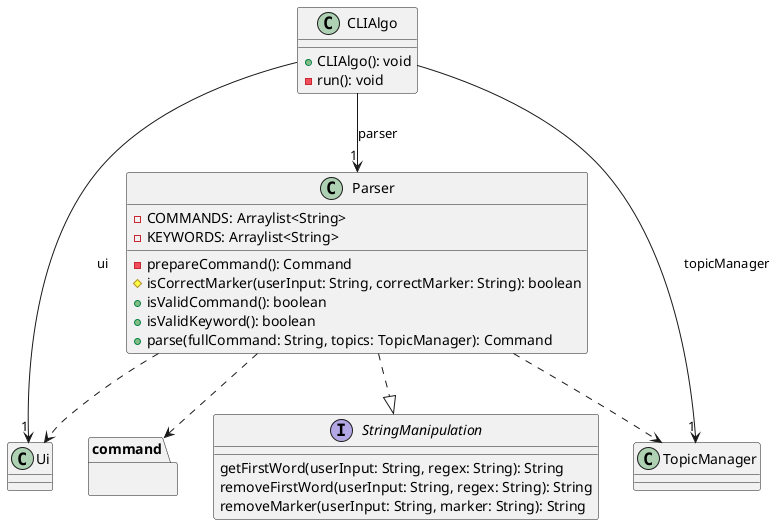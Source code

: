 @startuml
class Parser {
-COMMANDS: Arraylist<String>
-KEYWORDS: Arraylist<String>

-prepareCommand(): Command
#isCorrectMarker(userInput: String, correctMarker: String): boolean
+isValidCommand(): boolean
+isValidKeyword(): boolean
+parse(fullCommand: String, topics: TopicManager): Command
}

interface StringManipulation {
getFirstWord(userInput: String, regex: String): String
removeFirstWord(userInput: String, regex: String): String
removeMarker(userInput: String, marker: String): String
}

class Ui {
}

class TopicManager {
}

class CLIAlgo {
+CLIAlgo(): void
-run(): void
}

package command {
}

CLIAlgo --> "1" Ui : ui
CLIAlgo --> "1" TopicManager : topicManager
CLIAlgo --> "1" Parser : parser
Parser ..|> StringManipulation
Parser ..> Ui
Parser ..> TopicManager
Parser ..> command
@enduml